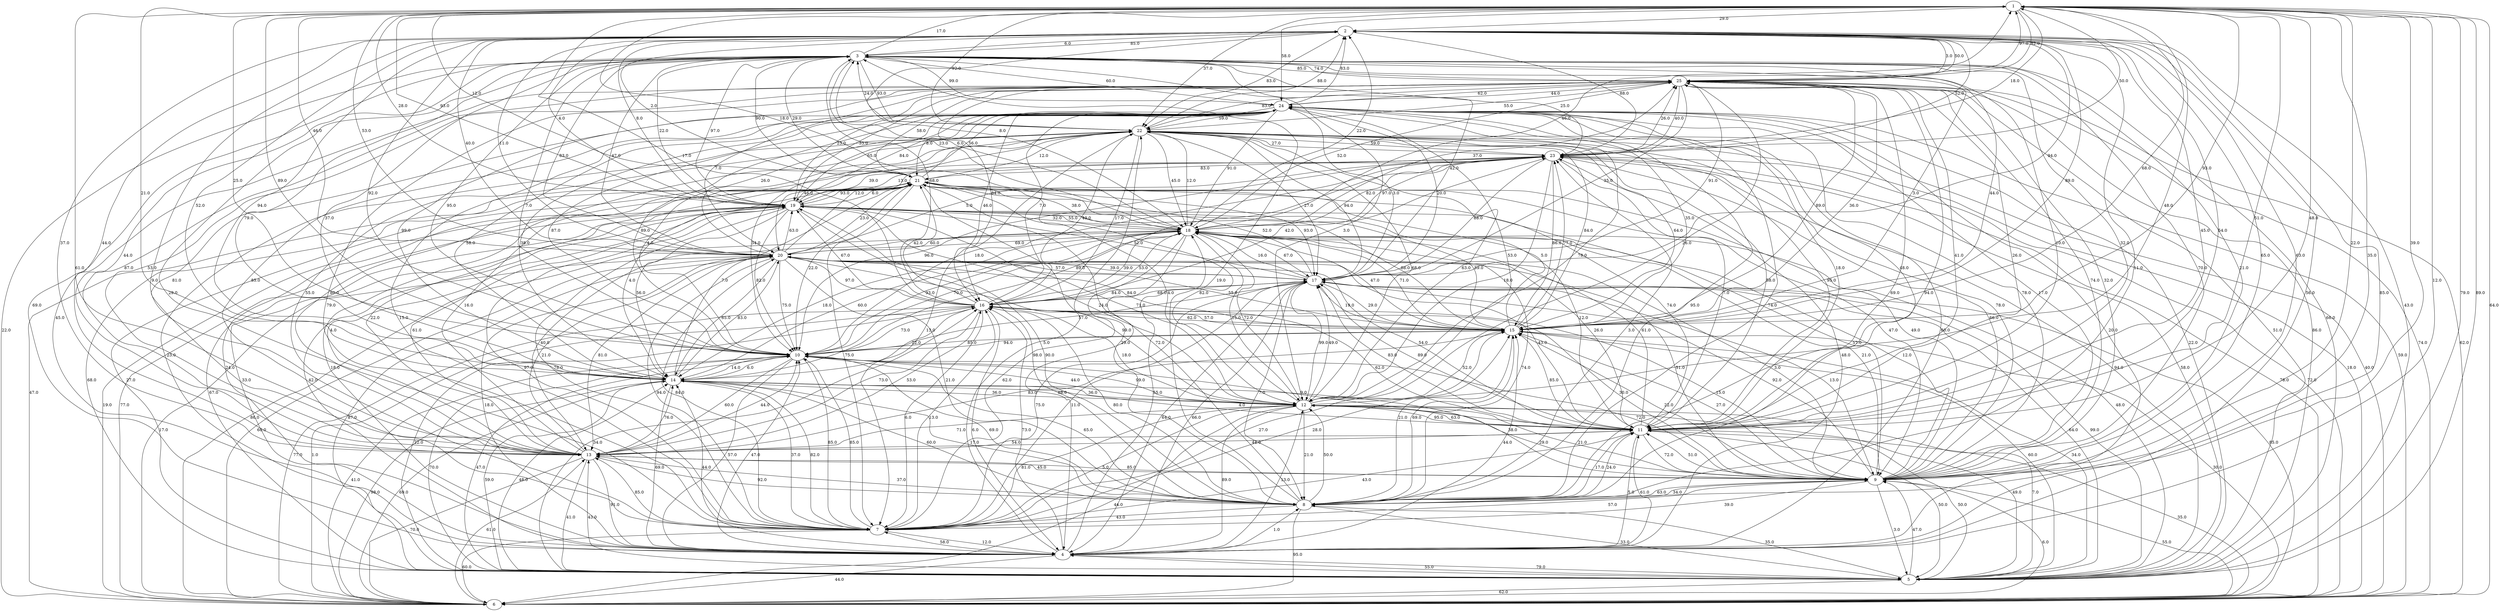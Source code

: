 strict digraph G {
  1 [ label="1" ];
  2 [ label="2" ];
  3 [ label="3" ];
  4 [ label="4" ];
  5 [ label="5" ];
  6 [ label="6" ];
  7 [ label="7" ];
  8 [ label="8" ];
  9 [ label="9" ];
  10 [ label="10" ];
  11 [ label="11" ];
  12 [ label="12" ];
  13 [ label="13" ];
  14 [ label="14" ];
  15 [ label="15" ];
  16 [ label="16" ];
  17 [ label="17" ];
  18 [ label="18" ];
  19 [ label="19" ];
  20 [ label="20" ];
  21 [ label="21" ];
  22 [ label="22" ];
  23 [ label="23" ];
  24 [ label="24" ];
  25 [ label="25" ];
  24 -> 3 [ label="99.0" ];
  14 -> 11 [ label="4.0" ];
  12 -> 15 [ label="52.0" ];
  20 -> 17 [ label="57.0" ];
  22 -> 3 [ label="24.0" ];
  9 -> 19 [ label="57.0" ];
  19 -> 5 [ label="67.0" ];
  23 -> 15 [ label="86.0" ];
  9 -> 1 [ label="39.0" ];
  17 -> 25 [ label="91.0" ];
  7 -> 19 [ label="97.0" ];
  2 -> 23 [ label="88.0" ];
  15 -> 20 [ label="55.0" ];
  7 -> 11 [ label="43.0" ];
  19 -> 4 [ label="33.0" ];
  15 -> 23 [ label="77.0" ];
  19 -> 12 [ label="71.0" ];
  13 -> 4 [ label="91.0" ];
  5 -> 12 [ label="7.0" ];
  22 -> 7 [ label="13.0" ];
  9 -> 22 [ label="78.0" ];
  7 -> 9 [ label="57.0" ];
  20 -> 11 [ label="43.0" ];
  1 -> 5 [ label="79.0" ];
  8 -> 13 [ label="37.0" ];
  24 -> 11 [ label="18.0" ];
  11 -> 22 [ label="95.0" ];
  24 -> 9 [ label="78.0" ];
  9 -> 21 [ label="49.0" ];
  14 -> 20 [ label="83.0" ];
  2 -> 20 [ label="40.0" ];
  14 -> 12 [ label="36.0" ];
  13 -> 14 [ label="76.0" ];
  7 -> 20 [ label="84.0" ];
  14 -> 5 [ label="59.0" ];
  6 -> 25 [ label="74.0" ];
  5 -> 17 [ label="99.0" ];
  24 -> 16 [ label="46.0" ];
  5 -> 8 [ label="35.0" ];
  20 -> 21 [ label="23.0" ];
  7 -> 3 [ label="29.0" ];
  19 -> 21 [ label="6.0" ];
  15 -> 9 [ label="22.0" ];
  16 -> 10 [ label="73.0" ];
  4 -> 20 [ label="18.0" ];
  13 -> 24 [ label="85.0" ];
  1 -> 9 [ label="22.0" ];
  19 -> 25 [ label="33.0" ];
  12 -> 24 [ label="78.0" ];
  8 -> 23 [ label="3.0" ];
  23 -> 5 [ label="94.0" ];
  10 -> 22 [ label="4.0" ];
  17 -> 15 [ label="29.0" ];
  14 -> 8 [ label="60.0" ];
  3 -> 10 [ label="7.0" ];
  18 -> 17 [ label="67.0" ];
  14 -> 18 [ label="60.0" ];
  20 -> 18 [ label="69.0" ];
  3 -> 2 [ label="85.0" ];
  3 -> 15 [ label="3.0" ];
  6 -> 1 [ label="64.0" ];
  18 -> 23 [ label="97.0" ];
  20 -> 9 [ label="3.0" ];
  8 -> 14 [ label="17.0" ];
  22 -> 15 [ label="64.0" ];
  12 -> 14 [ label="36.0" ];
  4 -> 15 [ label="44.0" ];
  25 -> 6 [ label="62.0" ];
  25 -> 13 [ label="87.0" ];
  15 -> 3 [ label="44.0" ];
  9 -> 8 [ label="63.0" ];
  4 -> 18 [ label="55.0" ];
  24 -> 17 [ label="3.0" ];
  7 -> 4 [ label="12.0" ];
  10 -> 4 [ label="57.0" ];
  12 -> 10 [ label="99.0" ];
  24 -> 15 [ label="35.0" ];
  17 -> 8 [ label="7.0" ];
  20 -> 8 [ label="21.0" ];
  25 -> 23 [ label="40.0" ];
  19 -> 15 [ label="88.0" ];
  12 -> 8 [ label="21.0" ];
  9 -> 24 [ label="17.0" ];
  1 -> 10 [ label="25.0" ];
  8 -> 1 [ label="35.0" ];
  17 -> 12 [ label="99.0" ];
  14 -> 6 [ label="98.0" ];
  21 -> 12 [ label="4.0" ];
  18 -> 13 [ label="40.0" ];
  15 -> 19 [ label="59.0" ];
  9 -> 7 [ label="39.0" ];
  1 -> 23 [ label="18.0" ];
  1 -> 21 [ label="12.0" ];
  1 -> 11 [ label="48.0" ];
  17 -> 9 [ label="13.0" ];
  14 -> 7 [ label="37.0" ];
  20 -> 6 [ label="17.0" ];
  4 -> 23 [ label="48.0" ];
  4 -> 10 [ label="47.0" ];
  2 -> 3 [ label="6.0" ];
  1 -> 2 [ label="29.0" ];
  6 -> 13 [ label="61.0" ];
  8 -> 25 [ label="94.0" ];
  8 -> 11 [ label="24.0" ];
  14 -> 16 [ label="22.0" ];
  22 -> 1 [ label="92.0" ];
  6 -> 10 [ label="41.0" ];
  25 -> 1 [ label="97.0" ];
  8 -> 9 [ label="34.0" ];
  17 -> 6 [ label="85.0" ];
  10 -> 23 [ label="18.0" ];
  7 -> 14 [ label="82.0" ];
  18 -> 9 [ label="21.0" ];
  16 -> 1 [ label="17.0" ];
  13 -> 25 [ label="53.0" ];
  13 -> 22 [ label="80.0" ];
  16 -> 7 [ label="6.0" ];
  15 -> 1 [ label="68.0" ];
  6 -> 16 [ label="1.0" ];
  4 -> 19 [ label="42.0" ];
  21 -> 19 [ label="93.0" ];
  4 -> 24 [ label="20.0" ];
  25 -> 20 [ label="7.0" ];
  8 -> 21 [ label="72.0" ];
  25 -> 3 [ label="74.0" ];
  18 -> 2 [ label="22.0" ];
  11 -> 10 [ label="9.0" ];
  22 -> 13 [ label="55.0" ];
  10 -> 1 [ label="89.0" ];
  22 -> 5 [ label="23.0" ];
  23 -> 14 [ label="89.0" ];
  20 -> 3 [ label="83.0" ];
  2 -> 21 [ label="2.0" ];
  24 -> 22 [ label="59.0" ];
  18 -> 10 [ label="93.0" ];
  2 -> 15 [ label="89.0" ];
  18 -> 22 [ label="12.0" ];
  25 -> 7 [ label="79.0" ];
  23 -> 19 [ label="39.0" ];
  6 -> 3 [ label="22.0" ];
  1 -> 22 [ label="37.0" ];
  12 -> 18 [ label="72.0" ];
  8 -> 3 [ label="19.0" ];
  25 -> 5 [ label="51.0" ];
  4 -> 2 [ label="56.0" ];
  22 -> 23 [ label="27.0" ];
  18 -> 3 [ label="6.0" ];
  14 -> 3 [ label="37.0" ];
  23 -> 1 [ label="50.0" ];
  19 -> 14 [ label="56.0" ];
  19 -> 18 [ label="32.0" ];
  2 -> 18 [ label="8.0" ];
  4 -> 8 [ label="1.0" ];
  3 -> 1 [ label="17.0" ];
  12 -> 6 [ label="44.0" ];
  13 -> 23 [ label="16.0" ];
  2 -> 4 [ label="85.0" ];
  24 -> 2 [ label="83.0" ];
  4 -> 22 [ label="5.0" ];
  17 -> 22 [ label="94.0" ];
  14 -> 1 [ label="21.0" ];
  1 -> 18 [ label="18.0" ];
  4 -> 17 [ label="66.0" ];
  11 -> 2 [ label="45.0" ];
  5 -> 9 [ label="47.0" ];
  9 -> 15 [ label="27.0" ];
  13 -> 8 [ label="92.0" ];
  16 -> 3 [ label="68.0" ];
  13 -> 5 [ label="41.0" ];
  23 -> 11 [ label="7.0" ];
  18 -> 5 [ label="48.0" ];
  3 -> 18 [ label="23.0" ];
  12 -> 22 [ label="63.0" ];
  22 -> 2 [ label="88.0" ];
  11 -> 18 [ label="61.0" ];
  14 -> 9 [ label="38.0" ];
  9 -> 10 [ label="72.0" ];
  10 -> 13 [ label="60.0" ];
  19 -> 3 [ label="97.0" ];
  20 -> 10 [ label="75.0" ];
  13 -> 21 [ label="22.0" ];
  8 -> 6 [ label="95.0" ];
  22 -> 18 [ label="45.0" ];
  23 -> 22 [ label="59.0" ];
  11 -> 8 [ label="17.0" ];
  3 -> 17 [ label="42.0" ];
  16 -> 15 [ label="57.0" ];
  4 -> 12 [ label="13.0" ];
  5 -> 14 [ label="48.0" ];
  3 -> 14 [ label="79.0" ];
  17 -> 24 [ label="20.0" ];
  18 -> 11 [ label="26.0" ];
  3 -> 9 [ label="70.0" ];
  18 -> 16 [ label="39.0" ];
  8 -> 16 [ label="80.0" ];
  4 -> 11 [ label="61.0" ];
  20 -> 19 [ label="63.0" ];
  6 -> 19 [ label="77.0" ];
  4 -> 5 [ label="79.0" ];
  11 -> 12 [ label="63.0" ];
  17 -> 21 [ label="52.0" ];
  7 -> 13 [ label="85.0" ];
  13 -> 16 [ label="53.0" ];
  19 -> 8 [ label="98.0" ];
  8 -> 15 [ label="69.0" ];
  9 -> 5 [ label="3.0" ];
  19 -> 13 [ label="4.0" ];
  8 -> 12 [ label="50.0" ];
  6 -> 9 [ label="55.0" ];
  16 -> 20 [ label="97.0" ];
  17 -> 4 [ label="64.0" ];
  14 -> 25 [ label="99.0" ];
  10 -> 7 [ label="85.0" ];
  9 -> 12 [ label="21.0" ];
  9 -> 6 [ label="6.0" ];
  18 -> 21 [ label="38.0" ];
  5 -> 23 [ label="58.0" ];
  25 -> 11 [ label="41.0" ];
  2 -> 5 [ label="43.0" ];
  2 -> 9 [ label="65.0" ];
  18 -> 12 [ label="15.0" ];
  24 -> 4 [ label="60.0" ];
  12 -> 19 [ label="24.0" ];
  20 -> 15 [ label="84.0" ];
  25 -> 15 [ label="89.0" ];
  3 -> 24 [ label="60.0" ];
  17 -> 18 [ label="16.0" ];
  7 -> 12 [ label="5.0" ];
  8 -> 24 [ label="74.0" ];
  9 -> 23 [ label="66.0" ];
  25 -> 19 [ label="23.0" ];
  5 -> 20 [ label="87.0" ];
  8 -> 5 [ label="33.0" ];
  2 -> 25 [ label="3.0" ];
  19 -> 6 [ label="19.0" ];
  11 -> 3 [ label="32.0" ];
  3 -> 19 [ label="22.0" ];
  16 -> 4 [ label="6.0" ];
  8 -> 7 [ label="43.0" ];
  19 -> 7 [ label="78.0" ];
  13 -> 10 [ label="44.0" ];
  18 -> 19 [ label="55.0" ];
  13 -> 2 [ label="44.0" ];
  10 -> 14 [ label="14.0" ];
  3 -> 21 [ label="90.0" ];
  22 -> 17 [ label="27.0" ];
  1 -> 20 [ label="46.0" ];
  10 -> 8 [ label="69.0" ];
  1 -> 15 [ label="93.0" ];
  11 -> 25 [ label="26.0" ];
  25 -> 16 [ label="84.0" ];
  18 -> 8 [ label="74.0" ];
  10 -> 15 [ label="85.0" ];
  10 -> 24 [ label="87.0" ];
  17 -> 20 [ label="39.0" ];
  16 -> 5 [ label="22.0" ];
  19 -> 24 [ label="84.0" ];
  10 -> 5 [ label="70.0" ];
  19 -> 2 [ label="8.0" ];
  25 -> 8 [ label="69.0" ];
  8 -> 10 [ label="65.0" ];
  10 -> 2 [ label="92.0" ];
  20 -> 24 [ label="26.0" ];
  25 -> 18 [ label="52.0" ];
  21 -> 10 [ label="22.0" ];
  25 -> 9 [ label="74.0" ];
  12 -> 9 [ label="29.0" ];
  16 -> 17 [ label="68.0" ];
  12 -> 4 [ label="89.0" ];
  9 -> 2 [ label="63.0" ];
  6 -> 23 [ label="72.0" ];
  21 -> 3 [ label="29.0" ];
  23 -> 21 [ label="83.0" ];
  2 -> 8 [ label="11.0" ];
  16 -> 22 [ label="43.0" ];
  16 -> 6 [ label="77.0" ];
  2 -> 13 [ label="37.0" ];
  15 -> 17 [ label="19.0" ];
  14 -> 10 [ label="6.0" ];
  15 -> 10 [ label="94.0" ];
  13 -> 20 [ label="21.0" ];
  11 -> 9 [ label="72.0" ];
  15 -> 18 [ label="71.0" ];
  6 -> 22 [ label="40.0" ];
  3 -> 25 [ label="85.0" ];
  16 -> 21 [ label="42.0" ];
  14 -> 24 [ label="38.0" ];
  21 -> 5 [ label="27.0" ];
  5 -> 10 [ label="47.0" ];
  2 -> 14 [ label="94.0" ];
  5 -> 25 [ label="86.0" ];
  4 -> 7 [ label="58.0" ];
  11 -> 4 [ label="5.0" ];
  21 -> 14 [ label="4.0" ];
  8 -> 19 [ label="90.0" ];
  2 -> 19 [ label="4.0" ];
  4 -> 21 [ label="18.0" ];
  12 -> 17 [ label="49.0" ];
  19 -> 10 [ label="82.0" ];
  23 -> 17 [ label="88.0" ];
  18 -> 20 [ label="60.0" ];
  7 -> 17 [ label="11.0" ];
  15 -> 25 [ label="36.0" ];
  11 -> 19 [ label="12.0" ];
  21 -> 17 [ label="93.0" ];
  10 -> 18 [ label="70.0" ];
  20 -> 12 [ label="99.0" ];
  18 -> 1 [ label="46.0" ];
  4 -> 16 [ label="73.0" ];
  22 -> 12 [ label="68.0" ];
  22 -> 10 [ label="34.0" ];
  11 -> 21 [ label="74.0" ];
  5 -> 24 [ label="22.0" ];
  17 -> 19 [ label="52.0" ];
  19 -> 23 [ label="13.0" ];
  25 -> 24 [ label="62.0" ];
  3 -> 13 [ label="44.0" ];
  20 -> 7 [ label="94.0" ];
  21 -> 4 [ label="24.0" ];
  20 -> 23 [ label="5.0" ];
  24 -> 25 [ label="44.0" ];
  15 -> 7 [ label="27.0" ];
  15 -> 21 [ label="5.0" ];
  17 -> 11 [ label="83.0" ];
  13 -> 9 [ label="85.0" ];
  5 -> 11 [ label="50.0" ];
  13 -> 12 [ label="71.0" ];
  17 -> 16 [ label="84.0" ];
  5 -> 1 [ label="89.0" ];
  24 -> 19 [ label="65.0" ];
  23 -> 25 [ label="26.0" ];
  9 -> 17 [ label="92.0" ];
  7 -> 16 [ label="13.0" ];
  22 -> 11 [ label="58.0" ];
  12 -> 21 [ label="82.0" ];
  24 -> 10 [ label="89.0" ];
  23 -> 10 [ label="96.0" ];
  21 -> 25 [ label="58.0" ];
  18 -> 7 [ label="62.0" ];
  23 -> 12 [ label="18.0" ];
  9 -> 11 [ label="51.0" ];
  11 -> 1 [ label="51.0" ];
  17 -> 5 [ label="64.0" ];
  15 -> 5 [ label="60.0" ];
  11 -> 17 [ label="89.0" ];
  7 -> 15 [ label="28.0" ];
  18 -> 6 [ label="86.0" ];
  6 -> 14 [ label="69.0" ];
  11 -> 16 [ label="62.0" ];
  23 -> 2 [ label="52.0" ];
  25 -> 17 [ label="35.0" ];
  11 -> 5 [ label="50.0" ];
  16 -> 18 [ label="53.0" ];
  3 -> 20 [ label="47.0" ];
  15 -> 22 [ label="84.0" ];
  9 -> 16 [ label="30.0" ];
  23 -> 6 [ label="78.0" ];
  20 -> 13 [ label="81.0" ];
  14 -> 21 [ label="7.0" ];
  18 -> 14 [ label="18.0" ];
  7 -> 10 [ label="85.0" ];
  20 -> 14 [ label="65.0" ];
  17 -> 2 [ label="94.0" ];
  3 -> 12 [ label="3.0" ];
  16 -> 9 [ label="15.0" ];
  11 -> 15 [ label="85.0" ];
  22 -> 25 [ label="55.0" ];
  1 -> 19 [ label="93.0" ];
  13 -> 6 [ label="70.0" ];
  16 -> 19 [ label="67.0" ];
  25 -> 22 [ label="83.0" ];
  17 -> 7 [ label="75.0" ];
  9 -> 25 [ label="32.0" ];
  23 -> 18 [ label="82.0" ];
  10 -> 12 [ label="44.0" ];
  20 -> 2 [ label="11.0" ];
  20 -> 22 [ label="12.0" ];
  19 -> 1 [ label="28.0" ];
  15 -> 8 [ label="21.0" ];
  9 -> 13 [ label="45.0" ];
  5 -> 21 [ label="68.0" ];
  24 -> 14 [ label="58.0" ];
  9 -> 18 [ label="12.0" ];
  24 -> 6 [ label="59.0" ];
  2 -> 7 [ label="9.0" ];
  5 -> 6 [ label="62.0" ];
  16 -> 24 [ label="7.0" ];
  21 -> 8 [ label="29.0" ];
  24 -> 8 [ label="95.0" ];
  3 -> 5 [ label="66.0" ];
  6 -> 20 [ label="60.0" ];
  25 -> 12 [ label="26.0" ];
  2 -> 22 [ label="83.0" ];
  21 -> 9 [ label="47.0" ];
  1 -> 25 [ label="82.0" ];
  11 -> 24 [ label="48.0" ];
  21 -> 22 [ label="12.0" ];
  3 -> 22 [ label="93.0" ];
  13 -> 11 [ label="44.0" ];
  24 -> 12 [ label="53.0" ];
  12 -> 11 [ label="95.0" ];
  6 -> 21 [ label="47.0" ];
  14 -> 4 [ label="69.0" ];
  5 -> 15 [ label="34.0" ];
  21 -> 24 [ label="56.0" ];
  3 -> 23 [ label="25.0" ];
  15 -> 16 [ label="62.0" ];
  13 -> 19 [ label="61.0" ];
  15 -> 6 [ label="30.0" ];
  10 -> 3 [ label="95.0" ];
  5 -> 13 [ label="43.0" ];
  24 -> 21 [ label="8.0" ];
  7 -> 6 [ label="60.0" ];
  18 -> 4 [ label="88.0" ];
  3 -> 4 [ label="69.0" ];
  7 -> 1 [ label="61.0" ];
  4 -> 1 [ label="12.0" ];
  3 -> 11 [ label="10.0" ];
  11 -> 20 [ label="54.0" ];
  10 -> 17 [ label="57.0" ];
  14 -> 2 [ label="52.0" ];
  11 -> 13 [ label="54.0" ];
  12 -> 16 [ label="18.0" ];
  9 -> 20 [ label="51.0" ];
  24 -> 13 [ label="81.0" ];
  25 -> 2 [ label="50.0" ];
  16 -> 23 [ label="42.0" ];
  22 -> 6 [ label="18.0" ];
  1 -> 24 [ label="58.0" ];
  6 -> 11 [ label="35.0" ];
  4 -> 14 [ label="44.0" ];
  5 -> 16 [ label="34.0" ];
  5 -> 4 [ label="55.0" ];
  12 -> 1 [ label="48.0" ];
  22 -> 16 [ label="17.0" ];
  21 -> 7 [ label="75.0" ];
  18 -> 15 [ label="47.0" ];
  24 -> 18 [ label="91.0" ];
  20 -> 1 [ label="53.0" ];
  2 -> 11 [ label="54.0" ];
  4 -> 25 [ label="45.0" ];
  4 -> 6 [ label="44.0" ];
  7 -> 24 [ label="15.0" ];
  12 -> 7 [ label="81.0" ];
  9 -> 3 [ label="21.0" ];
  12 -> 5 [ label="49.0" ];
  16 -> 13 [ label="73.0" ];
  22 -> 20 [ label="46.0" ];
  13 -> 15 [ label="83.0" ];
  18 -> 25 [ label="37.0" ];
}
